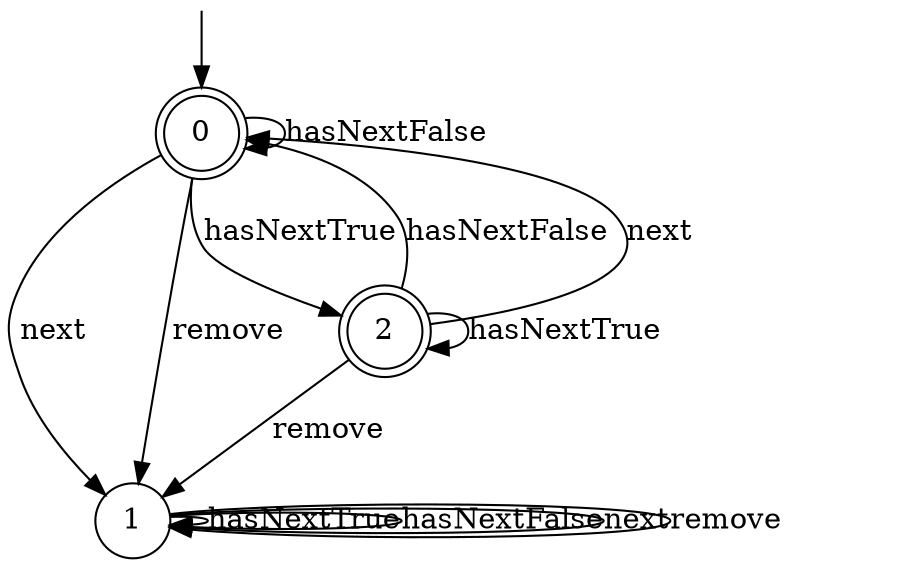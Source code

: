 digraph g {

	s0 [shape="doublecircle" label="0"];
	s1 [shape="circle" label="1"];
	s2 [shape="doublecircle" label="2"];
	s0 -> s2 [label="hasNextTrue"];
	s0 -> s0 [label="hasNextFalse"];
	s0 -> s1 [label="next"];
	s0 -> s1 [label="remove"];
	s1 -> s1 [label="hasNextTrue"];
	s1 -> s1 [label="hasNextFalse"];
	s1 -> s1 [label="next"];
	s1 -> s1 [label="remove"];
	s2 -> s2 [label="hasNextTrue"];
	s2 -> s0 [label="hasNextFalse"];
	s2 -> s0 [label="next"];
	s2 -> s1 [label="remove"];

__start0 [label="" shape="none" width="0" height="0"];
__start0 -> s0;

}
